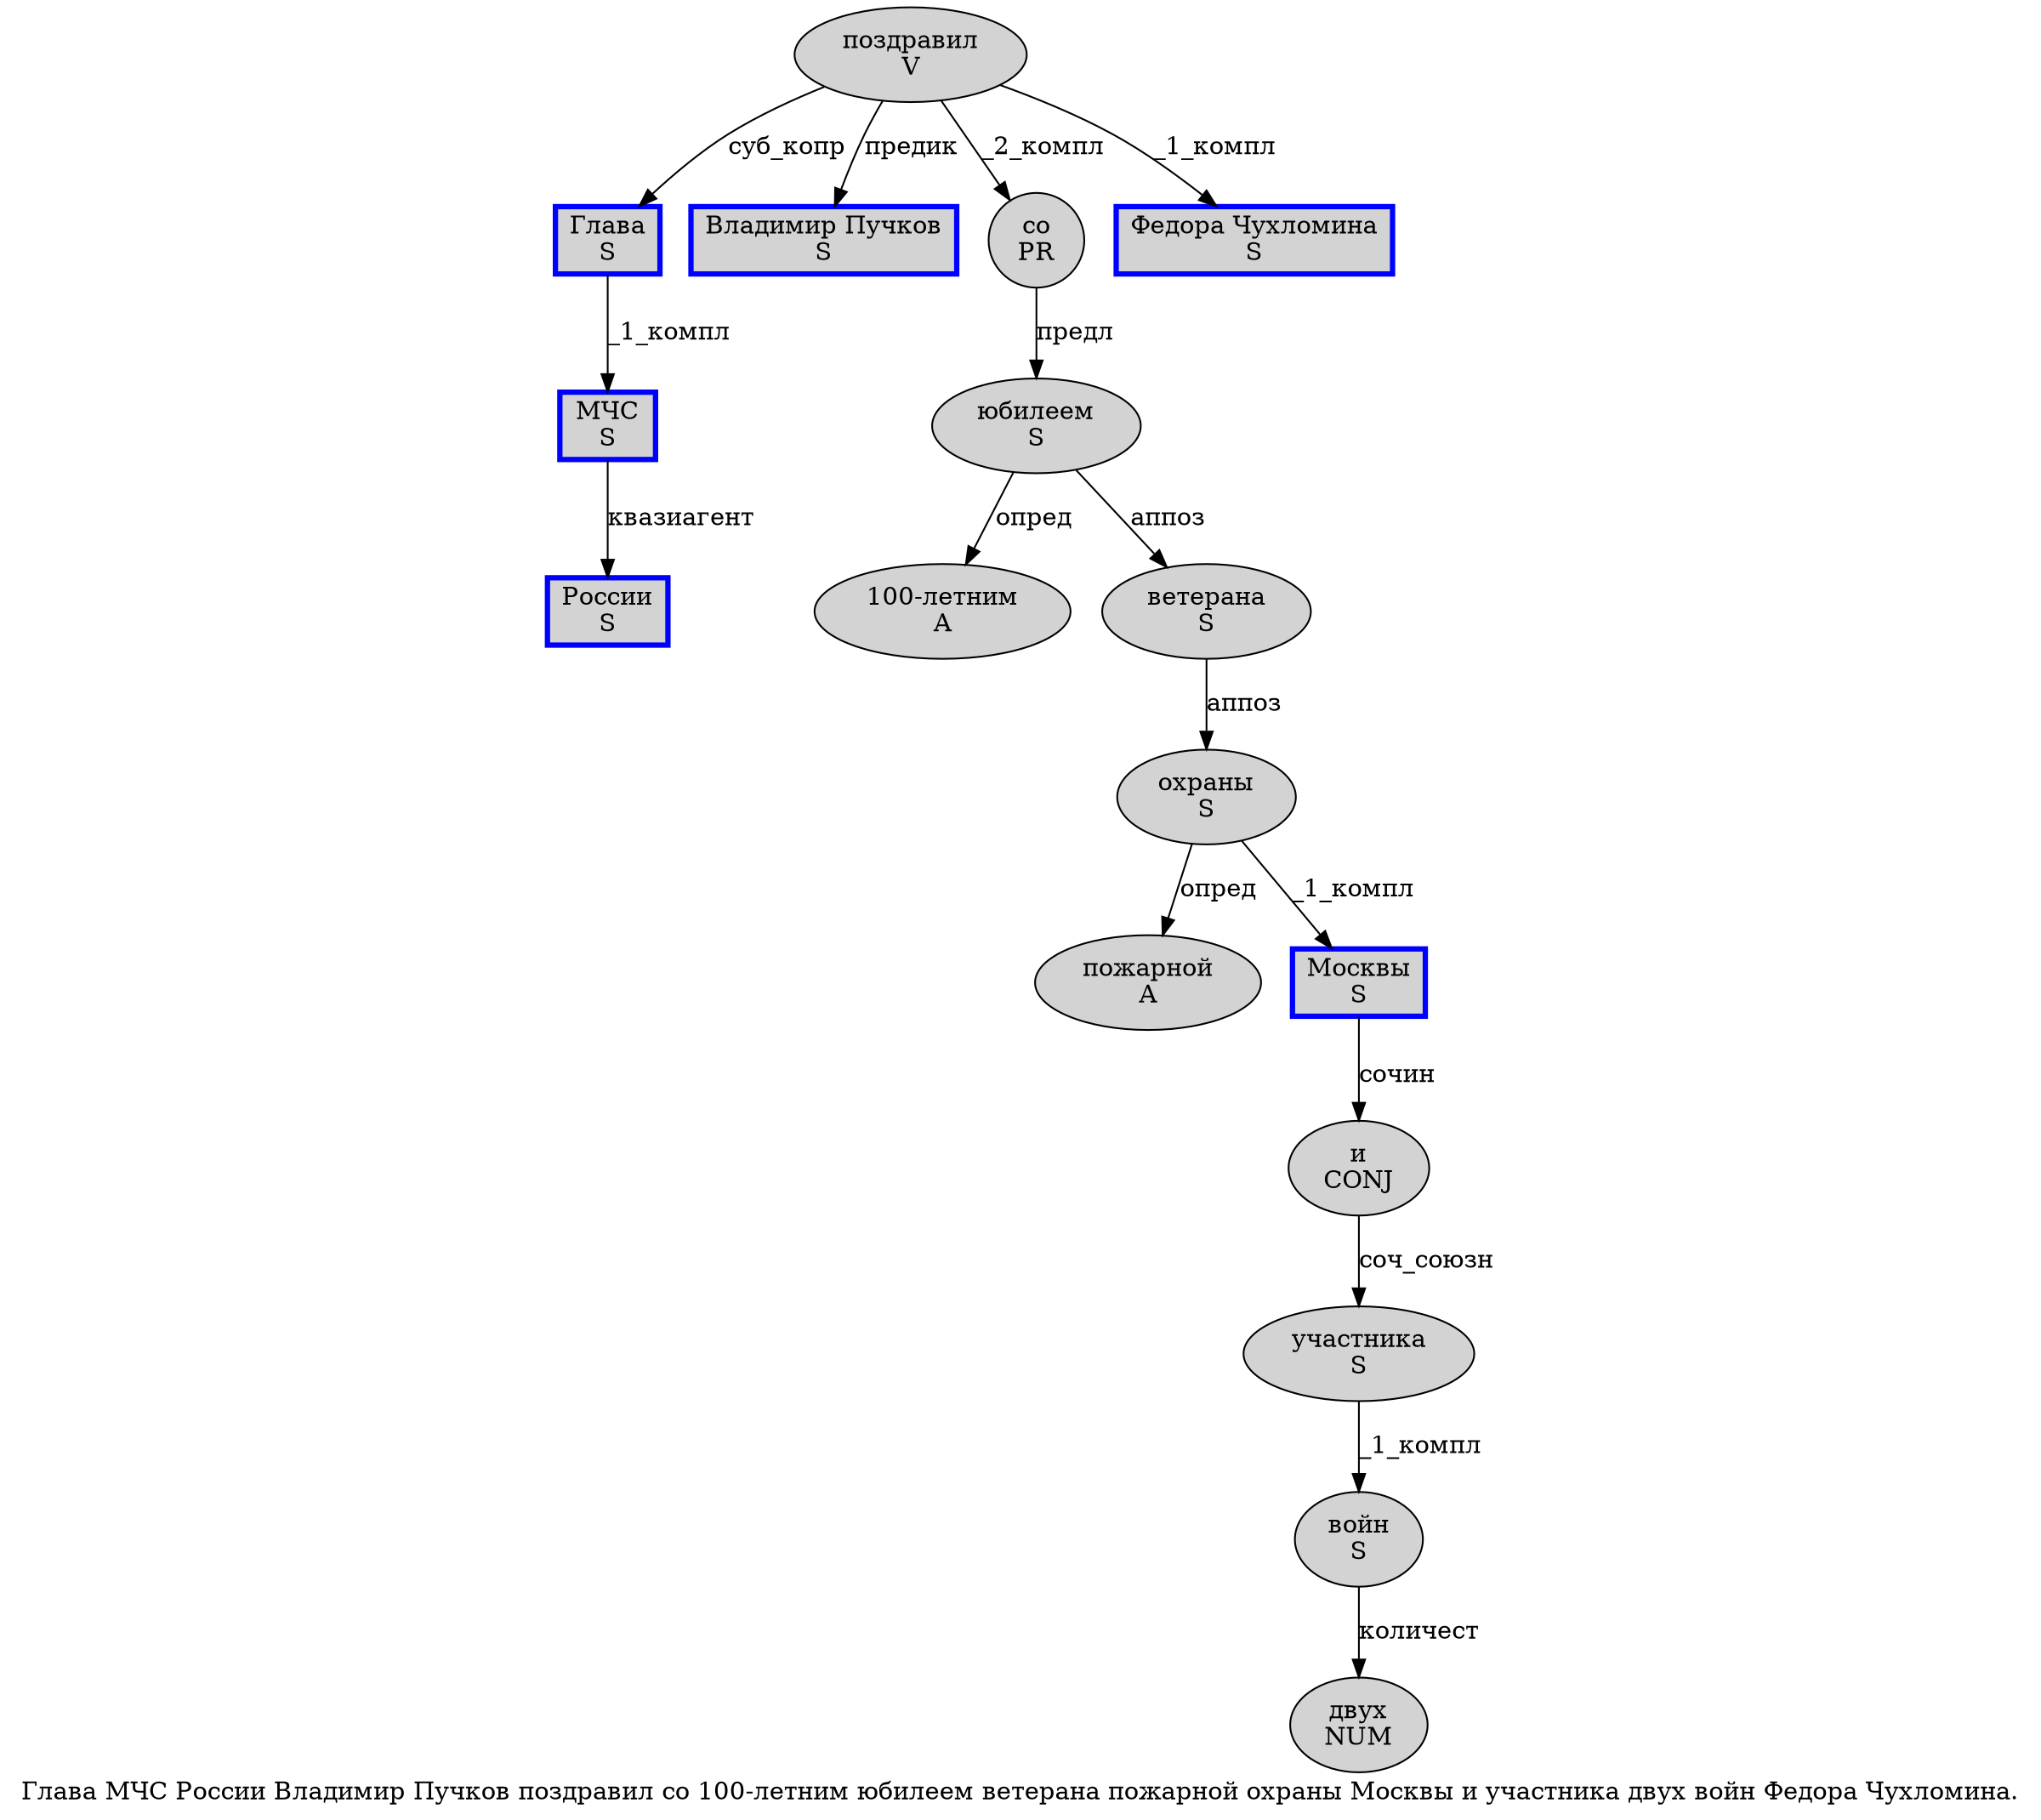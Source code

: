 digraph SENTENCE_929 {
	graph [label="Глава МЧС России Владимир Пучков поздравил со 100-летним юбилеем ветерана пожарной охраны Москвы и участника двух войн Федора Чухломина."]
	node [style=filled]
		0 [label="Глава
S" color=blue fillcolor=lightgray penwidth=3 shape=box]
		1 [label="МЧС
S" color=blue fillcolor=lightgray penwidth=3 shape=box]
		2 [label="России
S" color=blue fillcolor=lightgray penwidth=3 shape=box]
		3 [label="Владимир Пучков
S" color=blue fillcolor=lightgray penwidth=3 shape=box]
		4 [label="поздравил
V" color="" fillcolor=lightgray penwidth=1 shape=ellipse]
		5 [label="со
PR" color="" fillcolor=lightgray penwidth=1 shape=ellipse]
		6 [label="100-летним
A" color="" fillcolor=lightgray penwidth=1 shape=ellipse]
		7 [label="юбилеем
S" color="" fillcolor=lightgray penwidth=1 shape=ellipse]
		8 [label="ветерана
S" color="" fillcolor=lightgray penwidth=1 shape=ellipse]
		9 [label="пожарной
A" color="" fillcolor=lightgray penwidth=1 shape=ellipse]
		10 [label="охраны
S" color="" fillcolor=lightgray penwidth=1 shape=ellipse]
		11 [label="Москвы
S" color=blue fillcolor=lightgray penwidth=3 shape=box]
		12 [label="и
CONJ" color="" fillcolor=lightgray penwidth=1 shape=ellipse]
		13 [label="участника
S" color="" fillcolor=lightgray penwidth=1 shape=ellipse]
		14 [label="двух
NUM" color="" fillcolor=lightgray penwidth=1 shape=ellipse]
		15 [label="войн
S" color="" fillcolor=lightgray penwidth=1 shape=ellipse]
		16 [label="Федора Чухломина
S" color=blue fillcolor=lightgray penwidth=3 shape=box]
			10 -> 9 [label="опред"]
			10 -> 11 [label="_1_компл"]
			5 -> 7 [label="предл"]
			0 -> 1 [label="_1_компл"]
			15 -> 14 [label="количест"]
			12 -> 13 [label="соч_союзн"]
			1 -> 2 [label="квазиагент"]
			7 -> 6 [label="опред"]
			7 -> 8 [label="аппоз"]
			8 -> 10 [label="аппоз"]
			13 -> 15 [label="_1_компл"]
			4 -> 0 [label="суб_копр"]
			4 -> 3 [label="предик"]
			4 -> 5 [label="_2_компл"]
			4 -> 16 [label="_1_компл"]
			11 -> 12 [label="сочин"]
}